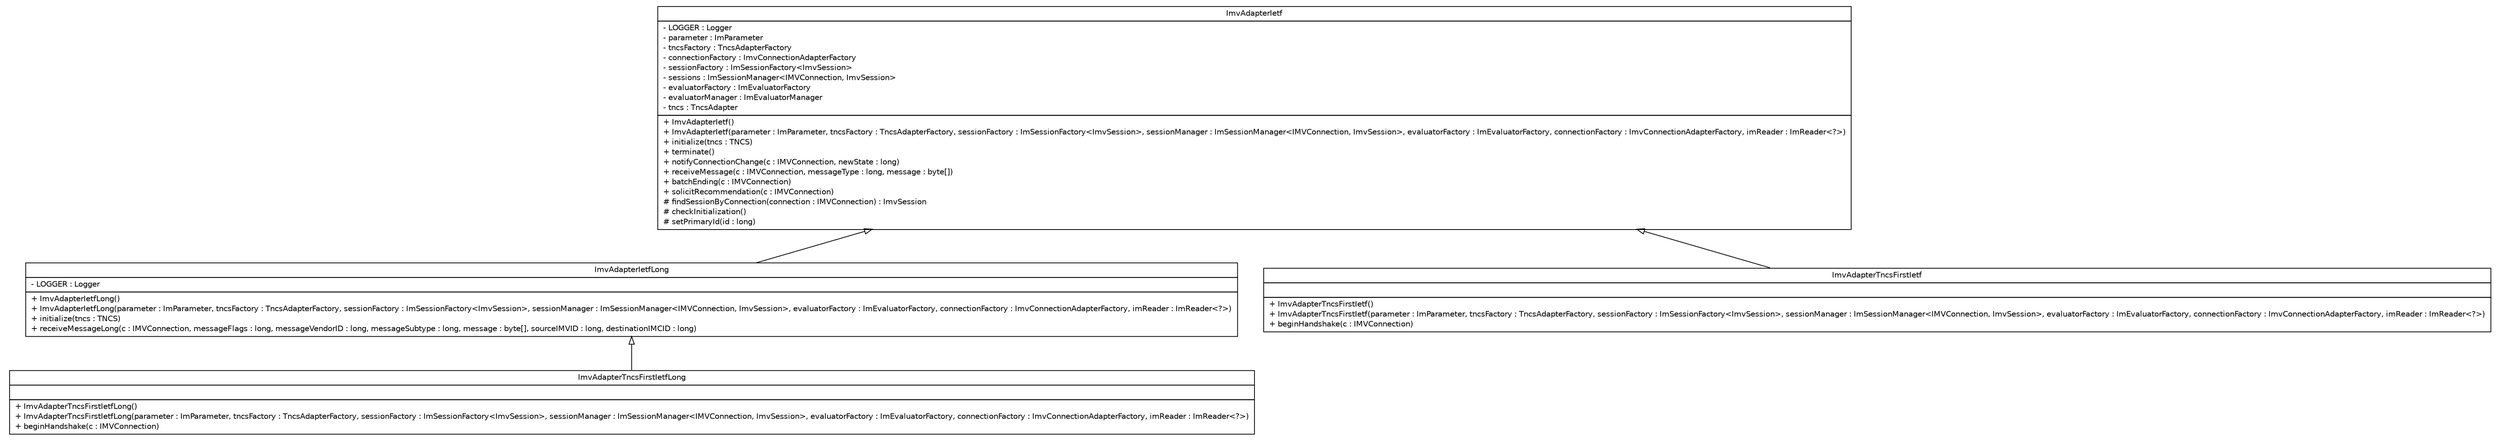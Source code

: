 #!/usr/local/bin/dot
#
# Class diagram 
# Generated by UMLGraph version R5_6 (http://www.umlgraph.org/)
#

digraph G {
	edge [fontname="Helvetica",fontsize=10,labelfontname="Helvetica",labelfontsize=10];
	node [fontname="Helvetica",fontsize=10,shape=plaintext];
	nodesep=0.25;
	ranksep=0.5;
	// de.hsbremen.tc.tnc.im.adapter.imv.ImvAdapterIetfLong
	c167 [label=<<table title="de.hsbremen.tc.tnc.im.adapter.imv.ImvAdapterIetfLong" border="0" cellborder="1" cellspacing="0" cellpadding="2" port="p" href="./ImvAdapterIetfLong.html">
		<tr><td><table border="0" cellspacing="0" cellpadding="1">
<tr><td align="center" balign="center"> ImvAdapterIetfLong </td></tr>
		</table></td></tr>
		<tr><td><table border="0" cellspacing="0" cellpadding="1">
<tr><td align="left" balign="left"> - LOGGER : Logger </td></tr>
		</table></td></tr>
		<tr><td><table border="0" cellspacing="0" cellpadding="1">
<tr><td align="left" balign="left"> + ImvAdapterIetfLong() </td></tr>
<tr><td align="left" balign="left"> + ImvAdapterIetfLong(parameter : ImParameter, tncsFactory : TncsAdapterFactory, sessionFactory : ImSessionFactory&lt;ImvSession&gt;, sessionManager : ImSessionManager&lt;IMVConnection, ImvSession&gt;, evaluatorFactory : ImEvaluatorFactory, connectionFactory : ImvConnectionAdapterFactory, imReader : ImReader&lt;?&gt;) </td></tr>
<tr><td align="left" balign="left"> + initialize(tncs : TNCS) </td></tr>
<tr><td align="left" balign="left"> + receiveMessageLong(c : IMVConnection, messageFlags : long, messageVendorID : long, messageSubtype : long, message : byte[], sourceIMVID : long, destinationIMCID : long) </td></tr>
		</table></td></tr>
		</table>>, URL="./ImvAdapterIetfLong.html", fontname="Helvetica", fontcolor="black", fontsize=10.0];
	// de.hsbremen.tc.tnc.im.adapter.imv.ImvAdapterTncsFirstIetfLong
	c168 [label=<<table title="de.hsbremen.tc.tnc.im.adapter.imv.ImvAdapterTncsFirstIetfLong" border="0" cellborder="1" cellspacing="0" cellpadding="2" port="p" href="./ImvAdapterTncsFirstIetfLong.html">
		<tr><td><table border="0" cellspacing="0" cellpadding="1">
<tr><td align="center" balign="center"> ImvAdapterTncsFirstIetfLong </td></tr>
		</table></td></tr>
		<tr><td><table border="0" cellspacing="0" cellpadding="1">
<tr><td align="left" balign="left">  </td></tr>
		</table></td></tr>
		<tr><td><table border="0" cellspacing="0" cellpadding="1">
<tr><td align="left" balign="left"> + ImvAdapterTncsFirstIetfLong() </td></tr>
<tr><td align="left" balign="left"> + ImvAdapterTncsFirstIetfLong(parameter : ImParameter, tncsFactory : TncsAdapterFactory, sessionFactory : ImSessionFactory&lt;ImvSession&gt;, sessionManager : ImSessionManager&lt;IMVConnection, ImvSession&gt;, evaluatorFactory : ImEvaluatorFactory, connectionFactory : ImvConnectionAdapterFactory, imReader : ImReader&lt;?&gt;) </td></tr>
<tr><td align="left" balign="left"> + beginHandshake(c : IMVConnection) </td></tr>
		</table></td></tr>
		</table>>, URL="./ImvAdapterTncsFirstIetfLong.html", fontname="Helvetica", fontcolor="black", fontsize=10.0];
	// de.hsbremen.tc.tnc.im.adapter.imv.ImvAdapterTncsFirstIetf
	c169 [label=<<table title="de.hsbremen.tc.tnc.im.adapter.imv.ImvAdapterTncsFirstIetf" border="0" cellborder="1" cellspacing="0" cellpadding="2" port="p" href="./ImvAdapterTncsFirstIetf.html">
		<tr><td><table border="0" cellspacing="0" cellpadding="1">
<tr><td align="center" balign="center"> ImvAdapterTncsFirstIetf </td></tr>
		</table></td></tr>
		<tr><td><table border="0" cellspacing="0" cellpadding="1">
<tr><td align="left" balign="left">  </td></tr>
		</table></td></tr>
		<tr><td><table border="0" cellspacing="0" cellpadding="1">
<tr><td align="left" balign="left"> + ImvAdapterTncsFirstIetf() </td></tr>
<tr><td align="left" balign="left"> + ImvAdapterTncsFirstIetf(parameter : ImParameter, tncsFactory : TncsAdapterFactory, sessionFactory : ImSessionFactory&lt;ImvSession&gt;, sessionManager : ImSessionManager&lt;IMVConnection, ImvSession&gt;, evaluatorFactory : ImEvaluatorFactory, connectionFactory : ImvConnectionAdapterFactory, imReader : ImReader&lt;?&gt;) </td></tr>
<tr><td align="left" balign="left"> + beginHandshake(c : IMVConnection) </td></tr>
		</table></td></tr>
		</table>>, URL="./ImvAdapterTncsFirstIetf.html", fontname="Helvetica", fontcolor="black", fontsize=10.0];
	// de.hsbremen.tc.tnc.im.adapter.imv.ImvAdapterIetf
	c170 [label=<<table title="de.hsbremen.tc.tnc.im.adapter.imv.ImvAdapterIetf" border="0" cellborder="1" cellspacing="0" cellpadding="2" port="p" href="./ImvAdapterIetf.html">
		<tr><td><table border="0" cellspacing="0" cellpadding="1">
<tr><td align="center" balign="center"> ImvAdapterIetf </td></tr>
		</table></td></tr>
		<tr><td><table border="0" cellspacing="0" cellpadding="1">
<tr><td align="left" balign="left"> - LOGGER : Logger </td></tr>
<tr><td align="left" balign="left"> - parameter : ImParameter </td></tr>
<tr><td align="left" balign="left"> - tncsFactory : TncsAdapterFactory </td></tr>
<tr><td align="left" balign="left"> - connectionFactory : ImvConnectionAdapterFactory </td></tr>
<tr><td align="left" balign="left"> - sessionFactory : ImSessionFactory&lt;ImvSession&gt; </td></tr>
<tr><td align="left" balign="left"> - sessions : ImSessionManager&lt;IMVConnection, ImvSession&gt; </td></tr>
<tr><td align="left" balign="left"> - evaluatorFactory : ImEvaluatorFactory </td></tr>
<tr><td align="left" balign="left"> - evaluatorManager : ImEvaluatorManager </td></tr>
<tr><td align="left" balign="left"> - tncs : TncsAdapter </td></tr>
		</table></td></tr>
		<tr><td><table border="0" cellspacing="0" cellpadding="1">
<tr><td align="left" balign="left"> + ImvAdapterIetf() </td></tr>
<tr><td align="left" balign="left"> + ImvAdapterIetf(parameter : ImParameter, tncsFactory : TncsAdapterFactory, sessionFactory : ImSessionFactory&lt;ImvSession&gt;, sessionManager : ImSessionManager&lt;IMVConnection, ImvSession&gt;, evaluatorFactory : ImEvaluatorFactory, connectionFactory : ImvConnectionAdapterFactory, imReader : ImReader&lt;?&gt;) </td></tr>
<tr><td align="left" balign="left"> + initialize(tncs : TNCS) </td></tr>
<tr><td align="left" balign="left"> + terminate() </td></tr>
<tr><td align="left" balign="left"> + notifyConnectionChange(c : IMVConnection, newState : long) </td></tr>
<tr><td align="left" balign="left"> + receiveMessage(c : IMVConnection, messageType : long, message : byte[]) </td></tr>
<tr><td align="left" balign="left"> + batchEnding(c : IMVConnection) </td></tr>
<tr><td align="left" balign="left"> + solicitRecommendation(c : IMVConnection) </td></tr>
<tr><td align="left" balign="left"> # findSessionByConnection(connection : IMVConnection) : ImvSession </td></tr>
<tr><td align="left" balign="left"> # checkInitialization() </td></tr>
<tr><td align="left" balign="left"> # setPrimaryId(id : long) </td></tr>
		</table></td></tr>
		</table>>, URL="./ImvAdapterIetf.html", fontname="Helvetica", fontcolor="black", fontsize=10.0];
	//de.hsbremen.tc.tnc.im.adapter.imv.ImvAdapterIetfLong extends de.hsbremen.tc.tnc.im.adapter.imv.ImvAdapterIetf
	c170:p -> c167:p [dir=back,arrowtail=empty];
	//de.hsbremen.tc.tnc.im.adapter.imv.ImvAdapterTncsFirstIetfLong extends de.hsbremen.tc.tnc.im.adapter.imv.ImvAdapterIetfLong
	c167:p -> c168:p [dir=back,arrowtail=empty];
	//de.hsbremen.tc.tnc.im.adapter.imv.ImvAdapterTncsFirstIetf extends de.hsbremen.tc.tnc.im.adapter.imv.ImvAdapterIetf
	c170:p -> c169:p [dir=back,arrowtail=empty];
}


